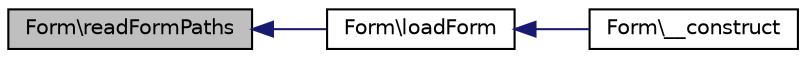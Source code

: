 digraph G
{
  edge [fontname="Helvetica",fontsize="10",labelfontname="Helvetica",labelfontsize="10"];
  node [fontname="Helvetica",fontsize="10",shape=record];
  rankdir="LR";
  Node1 [label="Form\\readFormPaths",height=0.2,width=0.4,color="black", fillcolor="grey75", style="filled" fontcolor="black"];
  Node1 -> Node2 [dir="back",color="midnightblue",fontsize="10",style="solid",fontname="Helvetica"];
  Node2 [label="Form\\loadForm",height=0.2,width=0.4,color="black", fillcolor="white", style="filled",URL="$classForm.html#aea5f91ce049fe12fc47fa6987192d8ad",tooltip="Reads form settings and prepares class to work with given subset of config file."];
  Node2 -> Node3 [dir="back",color="midnightblue",fontsize="10",style="solid",fontname="Helvetica"];
  Node3 [label="Form\\__construct",height=0.2,width=0.4,color="black", fillcolor="white", style="filled",URL="$classForm.html#a8a59e8cadc476d35897d7a6869572f97",tooltip="Constructor, reads default config values."];
}
